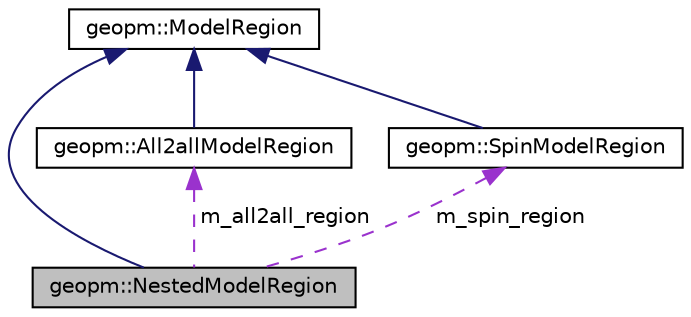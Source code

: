 digraph "geopm::NestedModelRegion"
{
  edge [fontname="Helvetica",fontsize="10",labelfontname="Helvetica",labelfontsize="10"];
  node [fontname="Helvetica",fontsize="10",shape=record];
  Node2 [label="geopm::NestedModelRegion",height=0.2,width=0.4,color="black", fillcolor="grey75", style="filled", fontcolor="black"];
  Node3 -> Node2 [dir="back",color="midnightblue",fontsize="10",style="solid",fontname="Helvetica"];
  Node3 [label="geopm::ModelRegion",height=0.2,width=0.4,color="black", fillcolor="white", style="filled",URL="$classgeopm_1_1_model_region.html"];
  Node4 -> Node2 [dir="back",color="darkorchid3",fontsize="10",style="dashed",label=" m_all2all_region" ,fontname="Helvetica"];
  Node4 [label="geopm::All2allModelRegion",height=0.2,width=0.4,color="black", fillcolor="white", style="filled",URL="$classgeopm_1_1_all2all_model_region.html"];
  Node3 -> Node4 [dir="back",color="midnightblue",fontsize="10",style="solid",fontname="Helvetica"];
  Node5 -> Node2 [dir="back",color="darkorchid3",fontsize="10",style="dashed",label=" m_spin_region" ,fontname="Helvetica"];
  Node5 [label="geopm::SpinModelRegion",height=0.2,width=0.4,color="black", fillcolor="white", style="filled",URL="$classgeopm_1_1_spin_model_region.html"];
  Node3 -> Node5 [dir="back",color="midnightblue",fontsize="10",style="solid",fontname="Helvetica"];
}
